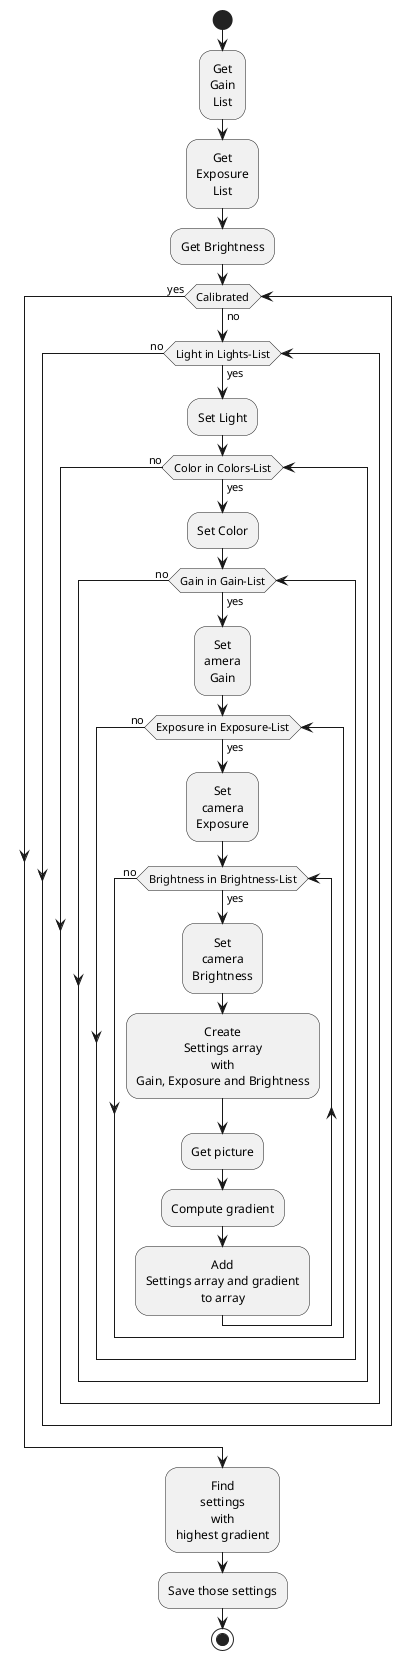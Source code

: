 @startuml Camera Calibration
<style>
element{ HorizontalAlignment:center; }
</style>
start
:Get\nGain\nList;
:Get\nExposure\nList;
:Get Brightness;
while (Calibrated) is (no)
    while (Light in Lights-List) is (yes)
        :Set Light;
        while (Color in Colors-List) is (yes)
            :Set Color;
            while (Gain in Gain-List) is (yes)
                :Set\namera\nGain;
                while (Exposure in Exposure-List) is (yes)
                    :Set\ncamera\nExposure;
                    while (Brightness in Brightness-List) is (yes)
                        :Set\ncamera\nBrightness;
                        :Create\nSettings array\nwith\nGain, Exposure and Brightness;
                        :Get picture;
                        :Compute gradient;
                        :Add\nSettings array and gradient\nto array;
                    endwhile (no)
                endwhile (no)
            endwhile (no)
        endwhile (no)
    endwhile (no)
endwhile (yes)
:Find\nsettings\nwith\nhighest gradient;
:Save those settings;
stop
@enduml